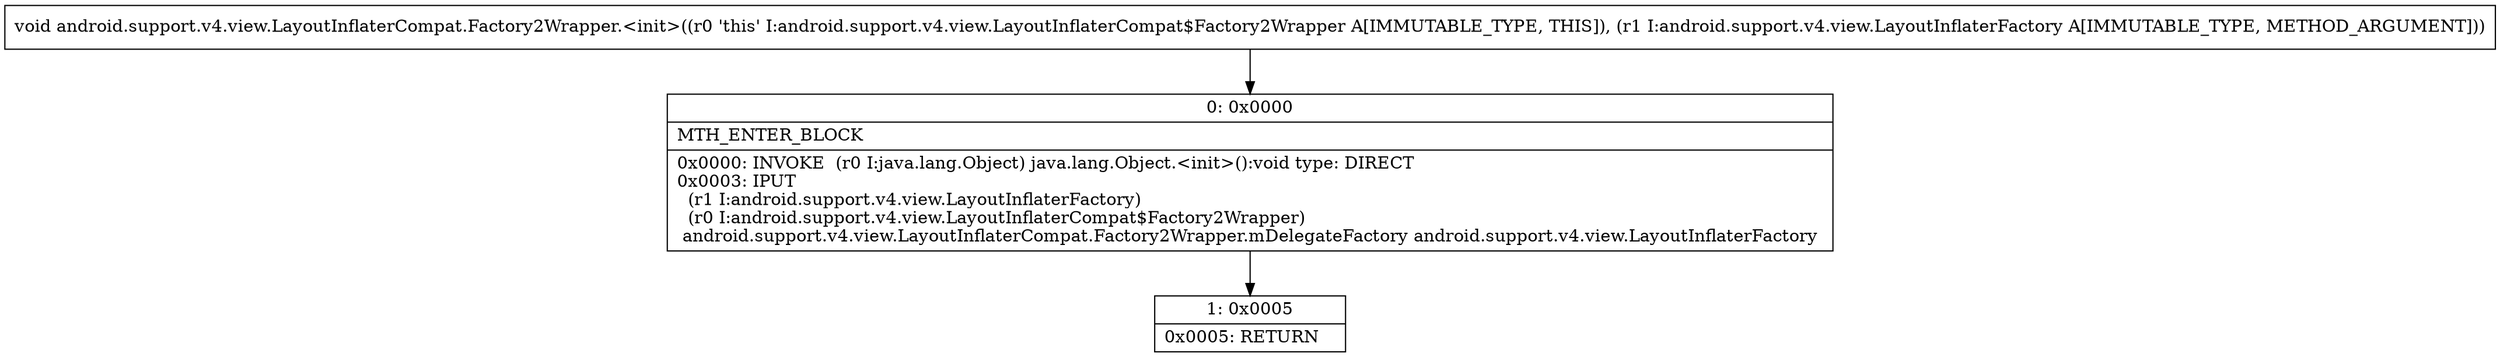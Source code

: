 digraph "CFG forandroid.support.v4.view.LayoutInflaterCompat.Factory2Wrapper.\<init\>(Landroid\/support\/v4\/view\/LayoutInflaterFactory;)V" {
Node_0 [shape=record,label="{0\:\ 0x0000|MTH_ENTER_BLOCK\l|0x0000: INVOKE  (r0 I:java.lang.Object) java.lang.Object.\<init\>():void type: DIRECT \l0x0003: IPUT  \l  (r1 I:android.support.v4.view.LayoutInflaterFactory)\l  (r0 I:android.support.v4.view.LayoutInflaterCompat$Factory2Wrapper)\l android.support.v4.view.LayoutInflaterCompat.Factory2Wrapper.mDelegateFactory android.support.v4.view.LayoutInflaterFactory \l}"];
Node_1 [shape=record,label="{1\:\ 0x0005|0x0005: RETURN   \l}"];
MethodNode[shape=record,label="{void android.support.v4.view.LayoutInflaterCompat.Factory2Wrapper.\<init\>((r0 'this' I:android.support.v4.view.LayoutInflaterCompat$Factory2Wrapper A[IMMUTABLE_TYPE, THIS]), (r1 I:android.support.v4.view.LayoutInflaterFactory A[IMMUTABLE_TYPE, METHOD_ARGUMENT])) }"];
MethodNode -> Node_0;
Node_0 -> Node_1;
}

